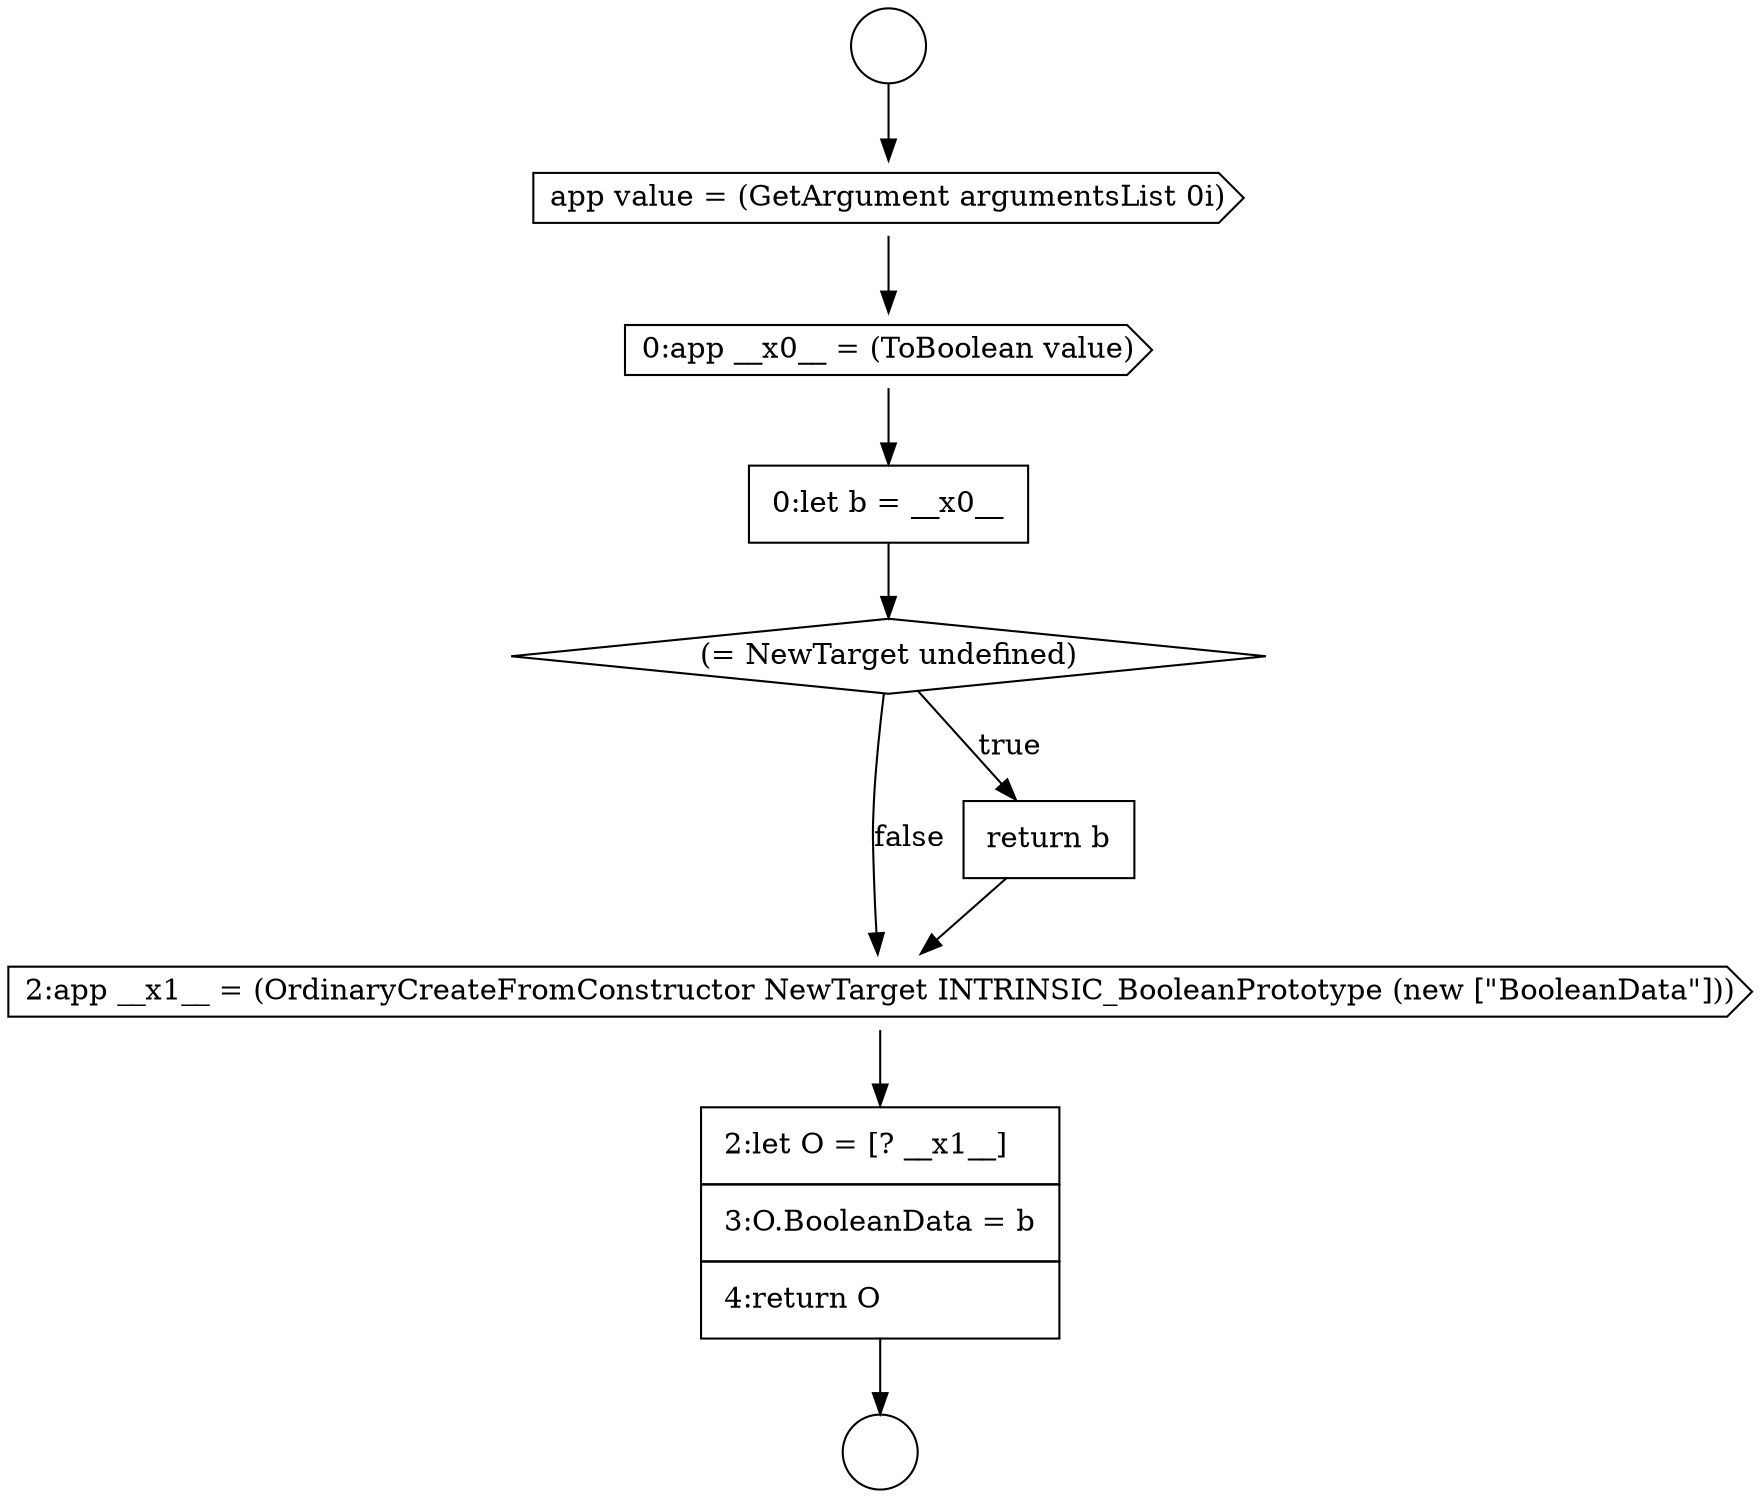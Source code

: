 digraph {
  node11763 [shape=cds, label=<<font color="black">app value = (GetArgument argumentsList 0i)</font>> color="black" fillcolor="white" style=filled]
  node11762 [shape=circle label=" " color="black" fillcolor="white" style=filled]
  node11769 [shape=none, margin=0, label=<<font color="black">
    <table border="0" cellborder="1" cellspacing="0" cellpadding="10">
      <tr><td align="left">2:let O = [? __x1__]</td></tr>
      <tr><td align="left">3:O.BooleanData = b</td></tr>
      <tr><td align="left">4:return O</td></tr>
    </table>
  </font>> color="black" fillcolor="white" style=filled]
  node11765 [shape=none, margin=0, label=<<font color="black">
    <table border="0" cellborder="1" cellspacing="0" cellpadding="10">
      <tr><td align="left">0:let b = __x0__</td></tr>
    </table>
  </font>> color="black" fillcolor="white" style=filled]
  node11764 [shape=cds, label=<<font color="black">0:app __x0__ = (ToBoolean value)</font>> color="black" fillcolor="white" style=filled]
  node11768 [shape=cds, label=<<font color="black">2:app __x1__ = (OrdinaryCreateFromConstructor NewTarget INTRINSIC_BooleanPrototype (new [&quot;BooleanData&quot;]))</font>> color="black" fillcolor="white" style=filled]
  node11766 [shape=diamond, label=<<font color="black">(= NewTarget undefined)</font>> color="black" fillcolor="white" style=filled]
  node11767 [shape=none, margin=0, label=<<font color="black">
    <table border="0" cellborder="1" cellspacing="0" cellpadding="10">
      <tr><td align="left">return b</td></tr>
    </table>
  </font>> color="black" fillcolor="white" style=filled]
  node11761 [shape=circle label=" " color="black" fillcolor="white" style=filled]
  node11765 -> node11766 [ color="black"]
  node11761 -> node11763 [ color="black"]
  node11768 -> node11769 [ color="black"]
  node11769 -> node11762 [ color="black"]
  node11766 -> node11767 [label=<<font color="black">true</font>> color="black"]
  node11766 -> node11768 [label=<<font color="black">false</font>> color="black"]
  node11763 -> node11764 [ color="black"]
  node11764 -> node11765 [ color="black"]
  node11767 -> node11768 [ color="black"]
}
